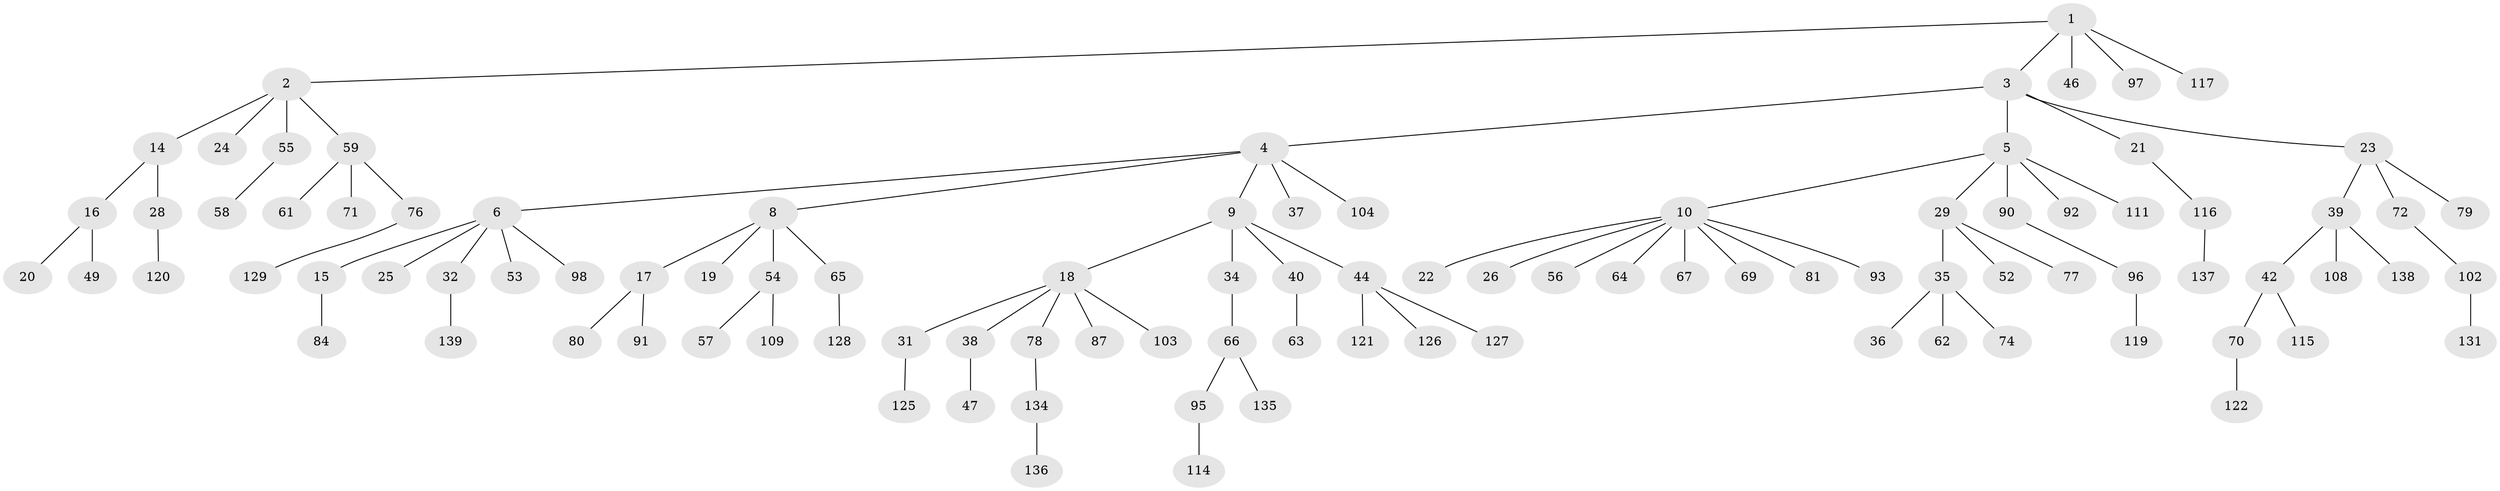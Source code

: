 // original degree distribution, {3: 0.10714285714285714, 6: 0.02857142857142857, 5: 0.04285714285714286, 4: 0.05714285714285714, 2: 0.24285714285714285, 7: 0.007142857142857143, 1: 0.5142857142857142}
// Generated by graph-tools (version 1.1) at 2025/42/03/06/25 10:42:04]
// undirected, 100 vertices, 99 edges
graph export_dot {
graph [start="1"]
  node [color=gray90,style=filled];
  1 [super="+43"];
  2 [super="+94"];
  3;
  4 [super="+7"];
  5 [super="+11"];
  6 [super="+13"];
  8 [super="+30"];
  9;
  10 [super="+12"];
  14 [super="+100"];
  15 [super="+33"];
  16 [super="+73"];
  17 [super="+68"];
  18 [super="+124"];
  19;
  20;
  21 [super="+106"];
  22;
  23 [super="+41"];
  24;
  25 [super="+27"];
  26;
  28 [super="+85"];
  29 [super="+112"];
  31 [super="+60"];
  32 [super="+82"];
  34 [super="+45"];
  35 [super="+50"];
  36 [super="+110"];
  37 [super="+107"];
  38;
  39 [super="+51"];
  40 [super="+132"];
  42;
  44 [super="+48"];
  46;
  47 [super="+118"];
  49;
  52;
  53;
  54 [super="+99"];
  55 [super="+75"];
  56 [super="+105"];
  57 [super="+88"];
  58 [super="+86"];
  59 [super="+133"];
  61;
  62;
  63 [super="+140"];
  64;
  65;
  66 [super="+89"];
  67;
  69;
  70 [super="+113"];
  71;
  72;
  74;
  76;
  77;
  78 [super="+83"];
  79;
  80;
  81;
  84;
  87;
  90;
  91;
  92 [super="+101"];
  93;
  95;
  96;
  97;
  98;
  102 [super="+130"];
  103;
  104;
  108;
  109;
  111;
  114 [super="+123"];
  115;
  116;
  117;
  119;
  120;
  121;
  122;
  125;
  126;
  127;
  128;
  129;
  131;
  134;
  135;
  136;
  137;
  138;
  139;
  1 -- 2;
  1 -- 3;
  1 -- 46;
  1 -- 117;
  1 -- 97;
  2 -- 14;
  2 -- 24;
  2 -- 55;
  2 -- 59;
  3 -- 4;
  3 -- 5;
  3 -- 21;
  3 -- 23;
  4 -- 6;
  4 -- 37;
  4 -- 8;
  4 -- 9;
  4 -- 104;
  5 -- 10;
  5 -- 29;
  5 -- 90;
  5 -- 111;
  5 -- 92;
  6 -- 15;
  6 -- 32;
  6 -- 25;
  6 -- 98;
  6 -- 53;
  8 -- 17;
  8 -- 19;
  8 -- 54;
  8 -- 65;
  9 -- 18;
  9 -- 34;
  9 -- 40;
  9 -- 44;
  10 -- 22;
  10 -- 26;
  10 -- 64;
  10 -- 81;
  10 -- 67;
  10 -- 69;
  10 -- 56;
  10 -- 93;
  14 -- 16;
  14 -- 28;
  15 -- 84;
  16 -- 20;
  16 -- 49;
  17 -- 80;
  17 -- 91;
  18 -- 31;
  18 -- 38;
  18 -- 78;
  18 -- 87;
  18 -- 103;
  21 -- 116;
  23 -- 39;
  23 -- 72;
  23 -- 79;
  28 -- 120;
  29 -- 35;
  29 -- 52;
  29 -- 77;
  31 -- 125;
  32 -- 139;
  34 -- 66;
  35 -- 36;
  35 -- 74;
  35 -- 62;
  38 -- 47;
  39 -- 42;
  39 -- 138;
  39 -- 108;
  40 -- 63;
  42 -- 70;
  42 -- 115;
  44 -- 121;
  44 -- 126;
  44 -- 127;
  54 -- 57;
  54 -- 109;
  55 -- 58;
  59 -- 61;
  59 -- 71;
  59 -- 76;
  65 -- 128;
  66 -- 135;
  66 -- 95;
  70 -- 122;
  72 -- 102;
  76 -- 129;
  78 -- 134;
  90 -- 96;
  95 -- 114;
  96 -- 119;
  102 -- 131;
  116 -- 137;
  134 -- 136;
}

